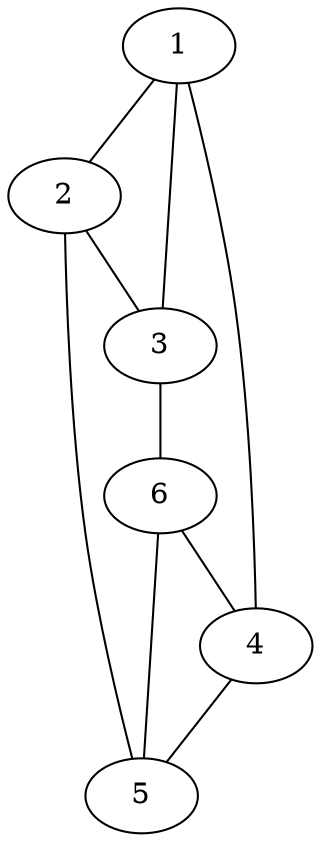 graph Y3 {
	1
	2
	3
	4
	5
	6
	1 -- 2
	2 -- 3
	3 -- 1
	4 -- 5
	5 -- 6
	6 -- 4
	1 -- 4
	2 -- 5
	3 -- 6
}

